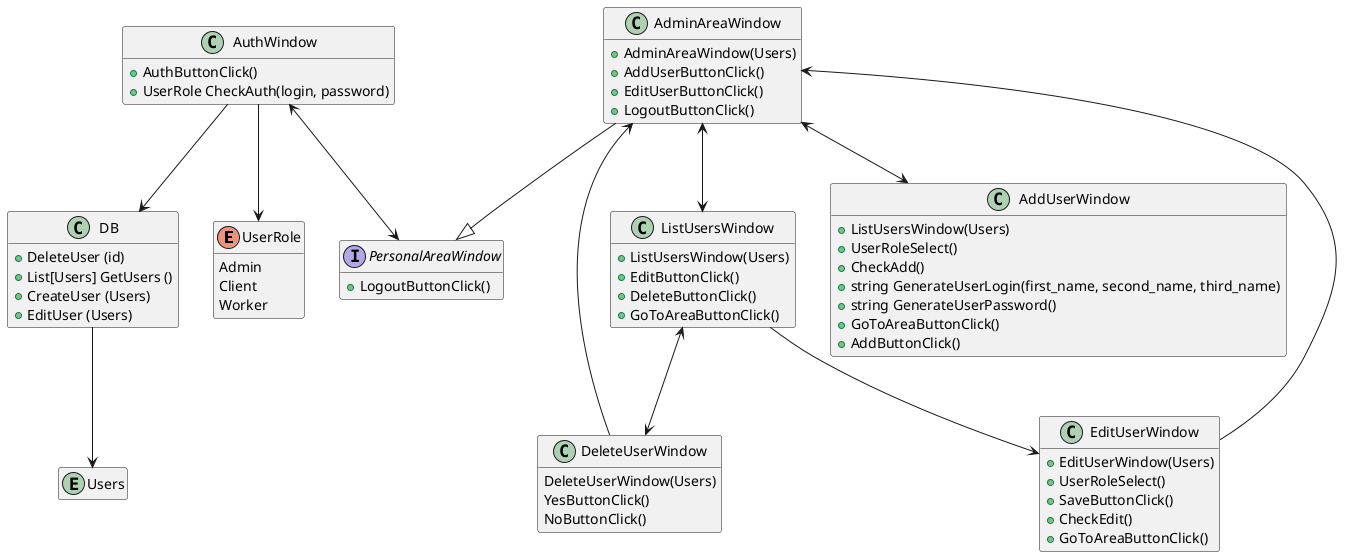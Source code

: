 @startuml admin_class

hide empty members

enum UserRole {
  Admin
  Client
  Worker
}
class DB {
  + DeleteUser (id)
  + List[Users] GetUsers ()
  + CreateUser (Users)
  + EditUser (Users)
}
class AuthWindow {
  + AuthButtonClick()
  + UserRole CheckAuth(login, password)
}
 
Entity Users

Interface PersonalAreaWindow {
  + LogoutButtonClick()
}

class AdminAreaWindow {
  + AdminAreaWindow(Users)
  + AddUserButtonClick()
  + EditUserButtonClick()
  + LogoutButtonClick()
}

class ListUsersWindow {
  + ListUsersWindow(Users)
  + EditButtonClick()
  + DeleteButtonClick()
  + GoToAreaButtonClick()
}

class EditUserWindow {
  + EditUserWindow(Users)
  + UserRoleSelect()
  + SaveButtonClick()
  + CheckEdit()
  + GoToAreaButtonClick()
}

class AddUserWindow {
  + ListUsersWindow(Users)
  + UserRoleSelect() 
  + CheckAdd()
  + string GenerateUserLogin(first_name, second_name, third_name)
  + string GenerateUserPassword()
  + GoToAreaButtonClick()
  + AddButtonClick()
}

class DeleteUserWindow {
  DeleteUserWindow(Users)
  YesButtonClick()
  NoButtonClick()
}

AuthWindow --> DB
DB --> Users
AuthWindow --> UserRole
AuthWindow <--> PersonalAreaWindow
AdminAreaWindow --|> PersonalAreaWindow
AdminAreaWindow <--> ListUsersWindow
AdminAreaWindow <--> AddUserWindow
EditUserWindow --> AdminAreaWindow
ListUsersWindow --> EditUserWindow
ListUsersWindow <--> DeleteUserWindow
DeleteUserWindow --> AdminAreaWindow


@enduml